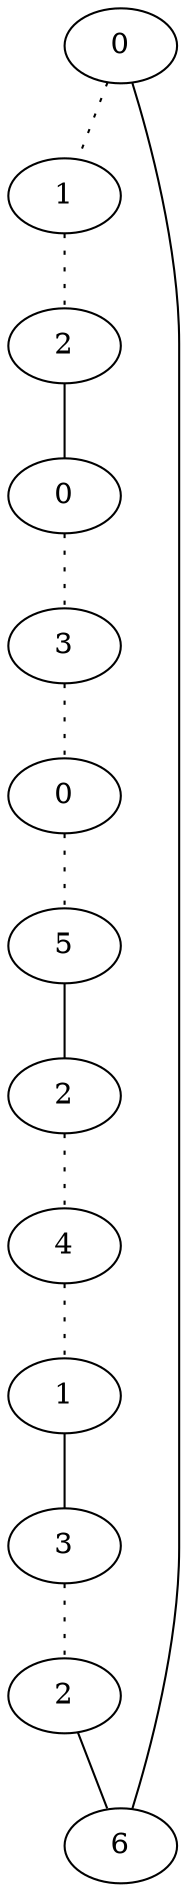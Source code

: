 graph {
a0[label=0];
a1[label=1];
a2[label=2];
a3[label=0];
a4[label=3];
a5[label=0];
a6[label=5];
a7[label=2];
a8[label=4];
a9[label=1];
a10[label=3];
a11[label=2];
a12[label=6];
a0 -- a1 [style=dotted];
a0 -- a12;
a1 -- a2 [style=dotted];
a2 -- a3;
a3 -- a4 [style=dotted];
a4 -- a5 [style=dotted];
a5 -- a6 [style=dotted];
a6 -- a7;
a7 -- a8 [style=dotted];
a8 -- a9 [style=dotted];
a9 -- a10;
a10 -- a11 [style=dotted];
a11 -- a12;
}
